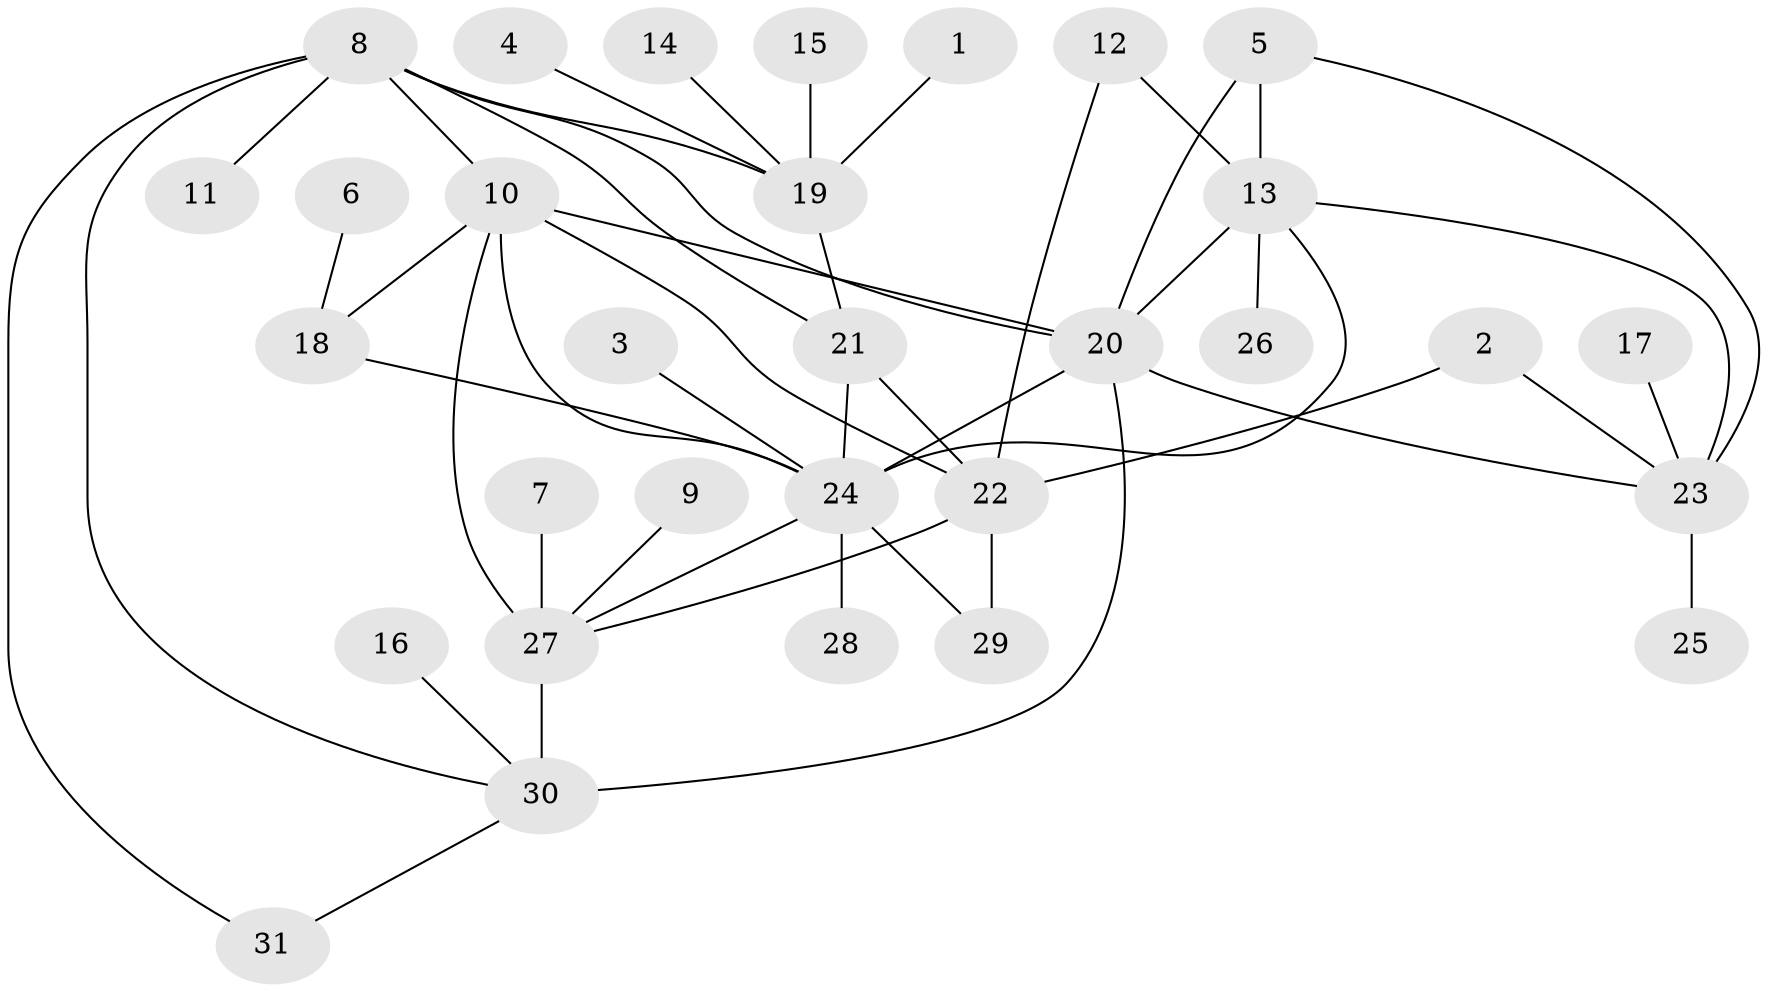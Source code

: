 // original degree distribution, {9: 0.02, 11: 0.01, 5: 0.04, 7: 0.04, 8: 0.03, 4: 0.03, 6: 0.03, 10: 0.05, 12: 0.01, 2: 0.17, 1: 0.56, 3: 0.01}
// Generated by graph-tools (version 1.1) at 2025/37/03/04/25 23:37:46]
// undirected, 31 vertices, 48 edges
graph export_dot {
  node [color=gray90,style=filled];
  1;
  2;
  3;
  4;
  5;
  6;
  7;
  8;
  9;
  10;
  11;
  12;
  13;
  14;
  15;
  16;
  17;
  18;
  19;
  20;
  21;
  22;
  23;
  24;
  25;
  26;
  27;
  28;
  29;
  30;
  31;
  1 -- 19 [weight=1.0];
  2 -- 22 [weight=1.0];
  2 -- 23 [weight=1.0];
  3 -- 24 [weight=1.0];
  4 -- 19 [weight=1.0];
  5 -- 13 [weight=2.0];
  5 -- 20 [weight=2.0];
  5 -- 23 [weight=2.0];
  6 -- 18 [weight=1.0];
  7 -- 27 [weight=1.0];
  8 -- 10 [weight=1.0];
  8 -- 11 [weight=1.0];
  8 -- 19 [weight=3.0];
  8 -- 20 [weight=1.0];
  8 -- 21 [weight=3.0];
  8 -- 30 [weight=1.0];
  8 -- 31 [weight=1.0];
  9 -- 27 [weight=1.0];
  10 -- 18 [weight=2.0];
  10 -- 20 [weight=1.0];
  10 -- 22 [weight=1.0];
  10 -- 24 [weight=2.0];
  10 -- 27 [weight=2.0];
  12 -- 13 [weight=1.0];
  12 -- 22 [weight=6.0];
  13 -- 20 [weight=1.0];
  13 -- 23 [weight=1.0];
  13 -- 24 [weight=1.0];
  13 -- 26 [weight=1.0];
  14 -- 19 [weight=1.0];
  15 -- 19 [weight=1.0];
  16 -- 30 [weight=1.0];
  17 -- 23 [weight=1.0];
  18 -- 24 [weight=4.0];
  19 -- 21 [weight=1.0];
  20 -- 23 [weight=1.0];
  20 -- 24 [weight=1.0];
  20 -- 30 [weight=1.0];
  21 -- 22 [weight=1.0];
  21 -- 24 [weight=1.0];
  22 -- 27 [weight=1.0];
  22 -- 29 [weight=1.0];
  23 -- 25 [weight=1.0];
  24 -- 27 [weight=1.0];
  24 -- 28 [weight=1.0];
  24 -- 29 [weight=1.0];
  27 -- 30 [weight=4.0];
  30 -- 31 [weight=1.0];
}
